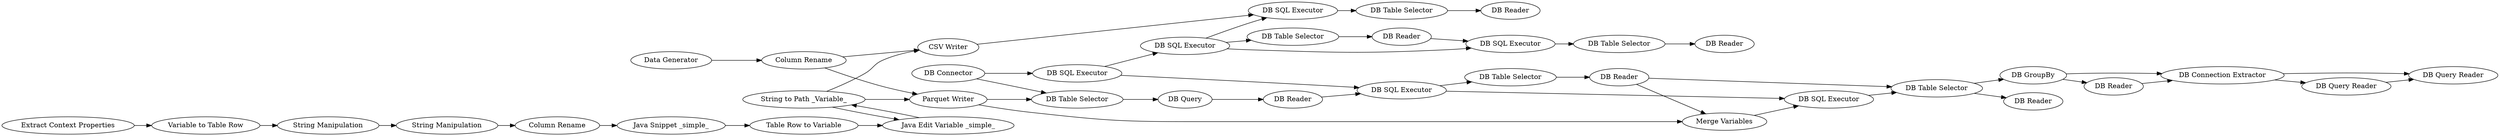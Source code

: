 digraph {
	250 -> 1946
	1907 -> 1927
	1922 -> 1934
	1936 -> 1938
	1938 -> 1941
	1953 -> 1954
	1921 -> 1928
	1945 -> 1951
	46 -> 249
	254 -> 250
	1946 -> 1947
	1922 -> 1923
	1935 -> 1936
	1936 -> 1955
	1928 -> 1931
	1929 -> 1938
	248 -> 46
	1942 -> 1945
	1949 -> 1950
	1934 -> 1935
	249 -> 254
	1926 -> 1924
	1921 -> 1922
	1943 -> 1934
	57 -> 48
	1907 -> 1946
	1941 -> 1945
	1955 -> 1929
	1931 -> 1943
	56 -> 57
	250 -> 254
	1923 -> 1953
	1923 -> 1947
	1938 -> 1937
	1923 -> 1926
	250 -> 1927
	1934 -> 1929
	1941 -> 1942
	1954 -> 1926
	1945 -> 1952
	1906 -> 1907
	48 -> 47
	1927 -> 1955
	1927 -> 1928
	47 -> 248
	1947 -> 1949
	1924 -> 1933
	1951 -> 1952
	1947 [label="DB SQL Executor"]
	1931 [label="DB Query"]
	57 [label="Variable to Table Row"]
	1929 [label="DB SQL Executor"]
	1954 [label="DB Reader"]
	1952 [label="DB Query Reader"]
	1938 [label="DB Table Selector"]
	1936 [label="DB Reader"]
	1955 [label="Merge Variables"]
	254 [label="Java Edit Variable _simple_"]
	1953 [label="DB Table Selector"]
	1935 [label="DB Table Selector"]
	1934 [label="DB SQL Executor"]
	1937 [label="DB Reader"]
	1933 [label="DB Reader"]
	56 [label="Extract Context Properties"]
	1951 [label="DB Query Reader"]
	1941 [label="DB GroupBy"]
	1950 [label="DB Reader"]
	48 [label="String Manipulation"]
	1907 [label="Column Rename"]
	47 [label="String Manipulation"]
	250 [label="String to Path _Variable_"]
	1921 [label="DB Connector"]
	1946 [label="CSV Writer"]
	1922 [label="DB SQL Executor"]
	1923 [label="DB SQL Executor"]
	1928 [label="DB Table Selector"]
	1924 [label="DB Table Selector"]
	1949 [label="DB Table Selector"]
	248 [label="Column Rename"]
	1942 [label="DB Reader"]
	46 [label="Java Snippet _simple_"]
	249 [label="Table Row to Variable"]
	1945 [label="DB Connection Extractor"]
	1927 [label="Parquet Writer"]
	1943 [label="DB Reader"]
	1926 [label="DB SQL Executor"]
	1906 [label="Data Generator"]
	rankdir=LR
}
